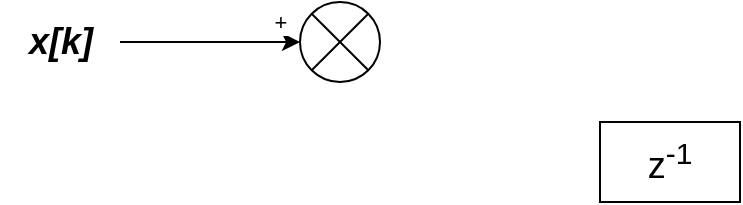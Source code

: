 <mxfile version="21.2.9" type="github">
  <diagram name="Sayfa -1" id="a71NDQmAMSMrgO2OHP5D">
    <mxGraphModel dx="359" dy="198" grid="1" gridSize="10" guides="1" tooltips="1" connect="1" arrows="1" fold="1" page="1" pageScale="1" pageWidth="827" pageHeight="1169" math="0" shadow="0">
      <root>
        <mxCell id="0" />
        <mxCell id="1" parent="0" />
        <mxCell id="2f1PFpyF19BHjykk83JR-1" value="&lt;font style=&quot;font-size: 18px;&quot;&gt;z&lt;sup&gt;-1&lt;/sup&gt;&lt;/font&gt;" style="rounded=0;whiteSpace=wrap;html=1;" vertex="1" parent="1">
          <mxGeometry x="350" y="220" width="70" height="40" as="geometry" />
        </mxCell>
        <mxCell id="2f1PFpyF19BHjykk83JR-2" value="" style="verticalLabelPosition=bottom;verticalAlign=top;html=1;shape=mxgraph.flowchart.or;" vertex="1" parent="1">
          <mxGeometry x="200" y="160" width="40" height="40" as="geometry" />
        </mxCell>
        <mxCell id="2f1PFpyF19BHjykk83JR-4" value="+" style="edgeStyle=orthogonalEdgeStyle;rounded=0;orthogonalLoop=1;jettySize=auto;html=1;labelPosition=center;verticalLabelPosition=middle;align=center;verticalAlign=middle;horizontal=1;" edge="1" parent="1" source="2f1PFpyF19BHjykk83JR-3" target="2f1PFpyF19BHjykk83JR-2">
          <mxGeometry x="0.778" y="10" relative="1" as="geometry">
            <mxPoint as="offset" />
          </mxGeometry>
        </mxCell>
        <mxCell id="2f1PFpyF19BHjykk83JR-3" value="&lt;font size=&quot;1&quot; style=&quot;&quot;&gt;&lt;b style=&quot;&quot;&gt;&lt;i style=&quot;font-size: 18px;&quot;&gt;x[k]&lt;/i&gt;&lt;/b&gt;&lt;/font&gt;" style="text;html=1;align=center;verticalAlign=middle;resizable=0;points=[];autosize=1;strokeColor=none;fillColor=none;" vertex="1" parent="1">
          <mxGeometry x="50" y="160" width="60" height="40" as="geometry" />
        </mxCell>
      </root>
    </mxGraphModel>
  </diagram>
</mxfile>
